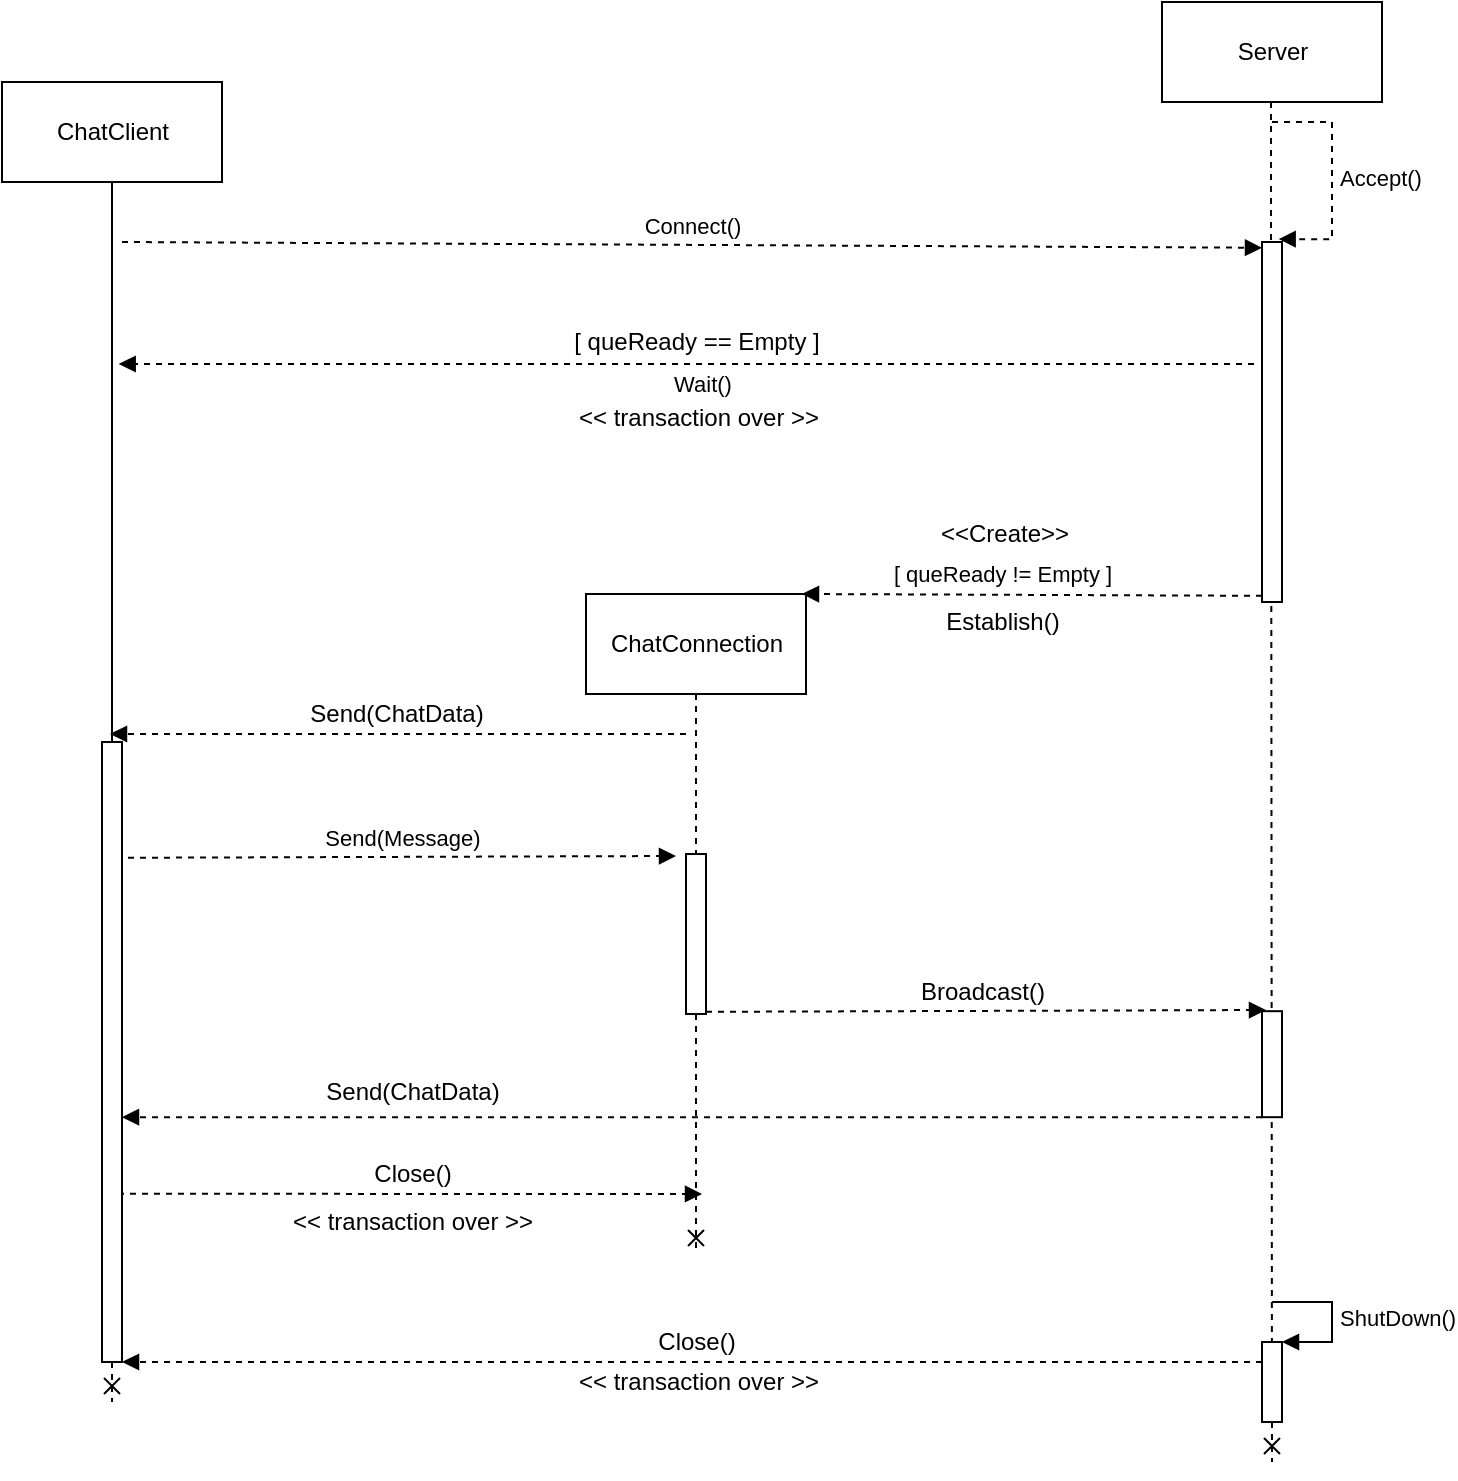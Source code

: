 <mxfile version="18.0.6" type="device"><diagram id="kgpKYQtTHZ0yAKxKKP6v" name="Page-1"><mxGraphModel dx="1029" dy="807" grid="1" gridSize="10" guides="1" tooltips="1" connect="1" arrows="1" fold="1" page="1" pageScale="1" pageWidth="850" pageHeight="1100" math="0" shadow="0"><root><mxCell id="0"/><mxCell id="1" parent="0"/><mxCell id="aEWCP9tpHu0065qT-RUo-8" style="edgeStyle=orthogonalEdgeStyle;rounded=0;orthogonalLoop=1;jettySize=auto;html=1;exitX=0.5;exitY=1;exitDx=0;exitDy=0;dashed=1;endArrow=none;endFill=0;" parent="1" source="aEWCP9tpHu0065qT-RUo-3" edge="1"><mxGeometry relative="1" as="geometry"><mxPoint x="105" y="630" as="targetPoint"/></mxGeometry></mxCell><mxCell id="aEWCP9tpHu0065qT-RUo-3" value="ChatClient" style="html=1;" parent="1" vertex="1"><mxGeometry x="50" y="70" width="110" height="50" as="geometry"/></mxCell><mxCell id="aEWCP9tpHu0065qT-RUo-4" value="Server" style="html=1;" parent="1" vertex="1"><mxGeometry x="630" y="30" width="110" height="50" as="geometry"/></mxCell><mxCell id="aEWCP9tpHu0065qT-RUo-5" value="ChatConnection" style="html=1;" parent="1" vertex="1"><mxGeometry x="342" y="326" width="110" height="50" as="geometry"/></mxCell><mxCell id="aEWCP9tpHu0065qT-RUo-10" style="edgeStyle=orthogonalEdgeStyle;rounded=0;orthogonalLoop=1;jettySize=auto;html=1;exitX=0.5;exitY=1;exitDx=0;exitDy=0;dashed=1;endArrow=none;endFill=0;startArrow=none;" parent="1" edge="1"><mxGeometry relative="1" as="geometry"><mxPoint x="105" y="630" as="targetPoint"/><mxPoint x="105" y="210" as="sourcePoint"/><Array as="points"><mxPoint x="105" y="120"/><mxPoint x="105" y="120"/></Array></mxGeometry></mxCell><mxCell id="aEWCP9tpHu0065qT-RUo-11" style="edgeStyle=orthogonalEdgeStyle;rounded=0;orthogonalLoop=1;jettySize=auto;html=1;exitX=0.5;exitY=1;exitDx=0;exitDy=0;dashed=1;endArrow=cross;endFill=0;startArrow=none;" parent="1" source="1AKGnOUTew_ny96lc6TQ-67" edge="1"><mxGeometry relative="1" as="geometry"><mxPoint x="105" y="730" as="targetPoint"/><mxPoint x="105" y="80" as="sourcePoint"/><Array as="points"><mxPoint x="105" y="140"/><mxPoint x="105" y="140"/></Array></mxGeometry></mxCell><mxCell id="aEWCP9tpHu0065qT-RUo-13" style="edgeStyle=orthogonalEdgeStyle;rounded=0;orthogonalLoop=1;jettySize=auto;html=1;exitX=0.5;exitY=1;exitDx=0;exitDy=0;dashed=1;endArrow=cross;endFill=0;" parent="1" edge="1"><mxGeometry relative="1" as="geometry"><mxPoint x="685" y="760" as="targetPoint"/><mxPoint x="684.5" y="80" as="sourcePoint"/><Array as="points"><mxPoint x="684.5" y="140"/><mxPoint x="684.5" y="140"/></Array></mxGeometry></mxCell><mxCell id="aEWCP9tpHu0065qT-RUo-14" style="edgeStyle=orthogonalEdgeStyle;rounded=0;orthogonalLoop=1;jettySize=auto;html=1;exitX=0.5;exitY=1;exitDx=0;exitDy=0;dashed=1;endArrow=cross;endFill=0;startArrow=none;" parent="1" source="1AKGnOUTew_ny96lc6TQ-20" edge="1"><mxGeometry relative="1" as="geometry"><mxPoint x="397" y="656" as="targetPoint"/><mxPoint x="397" y="506" as="sourcePoint"/><Array as="points"/></mxGeometry></mxCell><mxCell id="aEWCP9tpHu0065qT-RUo-29" value="" style="html=1;points=[];perimeter=orthogonalPerimeter;" parent="1" vertex="1"><mxGeometry x="680" y="150" width="10" height="180" as="geometry"/></mxCell><mxCell id="aEWCP9tpHu0065qT-RUo-30" value="Accept()" style="edgeStyle=orthogonalEdgeStyle;html=1;align=left;spacingLeft=2;endArrow=block;rounded=0;dashed=1;entryX=0.833;entryY=-0.008;entryDx=0;entryDy=0;entryPerimeter=0;" parent="1" target="aEWCP9tpHu0065qT-RUo-29" edge="1"><mxGeometry relative="1" as="geometry"><mxPoint x="685" y="90" as="sourcePoint"/><Array as="points"><mxPoint x="715" y="90"/><mxPoint x="715" y="149"/></Array><mxPoint x="685" y="130" as="targetPoint"/></mxGeometry></mxCell><mxCell id="aEWCP9tpHu0065qT-RUo-46" value="Connect()" style="html=1;verticalAlign=bottom;endArrow=block;rounded=0;dashed=1;entryX=0;entryY=0.016;entryDx=0;entryDy=0;entryPerimeter=0;" parent="1" target="aEWCP9tpHu0065qT-RUo-29" edge="1"><mxGeometry width="80" relative="1" as="geometry"><mxPoint x="110" y="150" as="sourcePoint"/><mxPoint x="670" y="144" as="targetPoint"/></mxGeometry></mxCell><mxCell id="1AKGnOUTew_ny96lc6TQ-17" value="" style="html=1;verticalAlign=bottom;endArrow=block;rounded=0;dashed=1;" parent="1" edge="1"><mxGeometry x="0.043" y="24" width="80" relative="1" as="geometry"><mxPoint x="680" y="326.9" as="sourcePoint"/><mxPoint x="450" y="326" as="targetPoint"/><mxPoint as="offset"/></mxGeometry></mxCell><mxCell id="1AKGnOUTew_ny96lc6TQ-25" value="&amp;lt;&amp;lt;Create&amp;gt;&amp;gt;" style="text;html=1;align=center;verticalAlign=middle;resizable=0;points=[];autosize=1;strokeColor=none;fillColor=none;" parent="1" vertex="1"><mxGeometry x="511" y="286" width="80" height="20" as="geometry"/></mxCell><mxCell id="1AKGnOUTew_ny96lc6TQ-31" value="" style="edgeStyle=orthogonalEdgeStyle;rounded=0;orthogonalLoop=1;jettySize=auto;html=1;exitX=0.5;exitY=1;exitDx=0;exitDy=0;dashed=1;endArrow=none;endFill=0;startArrow=none;" parent="1" source="aEWCP9tpHu0065qT-RUo-5" target="1AKGnOUTew_ny96lc6TQ-20" edge="1"><mxGeometry relative="1" as="geometry"><mxPoint x="396.5" y="926" as="targetPoint"/><mxPoint x="397" y="376" as="sourcePoint"/><Array as="points"/></mxGeometry></mxCell><mxCell id="1AKGnOUTew_ny96lc6TQ-32" value="" style="html=1;verticalAlign=bottom;endArrow=block;rounded=0;dashed=1;" parent="1" edge="1"><mxGeometry x="-0.001" y="20" width="80" relative="1" as="geometry"><mxPoint x="392" y="396" as="sourcePoint"/><mxPoint x="104" y="396" as="targetPoint"/><mxPoint as="offset"/></mxGeometry></mxCell><mxCell id="1AKGnOUTew_ny96lc6TQ-33" value="Send(ChatData)" style="text;html=1;align=center;verticalAlign=middle;resizable=0;points=[];autosize=1;strokeColor=none;fillColor=none;" parent="1" vertex="1"><mxGeometry x="197" y="376" width="100" height="20" as="geometry"/></mxCell><mxCell id="1AKGnOUTew_ny96lc6TQ-36" value="Send(Message)" style="html=1;verticalAlign=bottom;endArrow=block;rounded=0;dashed=1;" parent="1" edge="1"><mxGeometry x="0.021" width="80" relative="1" as="geometry"><mxPoint x="107" y="457.9" as="sourcePoint"/><mxPoint x="387" y="457" as="targetPoint"/><mxPoint as="offset"/></mxGeometry></mxCell><mxCell id="1AKGnOUTew_ny96lc6TQ-42" value="" style="html=1;verticalAlign=bottom;endArrow=block;rounded=0;dashed=1;" parent="1" edge="1"><mxGeometry x="0.072" y="10" width="80" relative="1" as="geometry"><mxPoint x="402" y="534.9" as="sourcePoint"/><mxPoint x="682" y="534" as="targetPoint"/><mxPoint x="-1" as="offset"/></mxGeometry></mxCell><mxCell id="1AKGnOUTew_ny96lc6TQ-20" value="" style="html=1;points=[];perimeter=orthogonalPerimeter;" parent="1" vertex="1"><mxGeometry x="392" y="456" width="10" height="80" as="geometry"/></mxCell><mxCell id="1AKGnOUTew_ny96lc6TQ-43" value="Broadcast()" style="text;html=1;align=center;verticalAlign=middle;resizable=0;points=[];autosize=1;strokeColor=none;fillColor=none;" parent="1" vertex="1"><mxGeometry x="500" y="514.59" width="80" height="20" as="geometry"/></mxCell><mxCell id="1AKGnOUTew_ny96lc6TQ-44" value="" style="html=1;verticalAlign=bottom;endArrow=block;rounded=0;dashed=1;" parent="1" edge="1"><mxGeometry x="-0.001" y="20" width="80" relative="1" as="geometry"><mxPoint x="680.0" y="587.59" as="sourcePoint"/><mxPoint x="110" y="587.59" as="targetPoint"/><mxPoint as="offset"/></mxGeometry></mxCell><mxCell id="1AKGnOUTew_ny96lc6TQ-45" value="" style="html=1;points=[];perimeter=orthogonalPerimeter;" parent="1" vertex="1"><mxGeometry x="680" y="534.59" width="10" height="53" as="geometry"/></mxCell><mxCell id="1AKGnOUTew_ny96lc6TQ-51" value="Send(ChatData)" style="text;html=1;align=center;verticalAlign=middle;resizable=0;points=[];autosize=1;strokeColor=none;fillColor=none;" parent="1" vertex="1"><mxGeometry x="205" y="565" width="100" height="20" as="geometry"/></mxCell><mxCell id="1AKGnOUTew_ny96lc6TQ-52" value="" style="html=1;verticalAlign=bottom;endArrow=block;rounded=0;dashed=1;" parent="1" edge="1"><mxGeometry x="-0.096" y="16" width="80" relative="1" as="geometry"><mxPoint x="108" y="625.9" as="sourcePoint"/><mxPoint x="400" y="626" as="targetPoint"/><mxPoint as="offset"/></mxGeometry></mxCell><mxCell id="1AKGnOUTew_ny96lc6TQ-53" value="&lt;span style=&quot;font-size: 11px; text-align: left; background-color: rgb(255, 255, 255);&quot;&gt;[ queReady != Empty ]&lt;/span&gt;" style="text;html=1;align=center;verticalAlign=middle;resizable=0;points=[];autosize=1;strokeColor=none;fillColor=none;" parent="1" vertex="1"><mxGeometry x="490" y="306" width="120" height="20" as="geometry"/></mxCell><mxCell id="1AKGnOUTew_ny96lc6TQ-54" value="Wait()" style="html=1;verticalAlign=bottom;endArrow=block;rounded=0;dashed=1;exitX=0;exitY=0.318;exitDx=0;exitDy=0;exitPerimeter=0;" parent="1" edge="1"><mxGeometry x="-0.028" y="19" width="80" relative="1" as="geometry"><mxPoint x="676" y="210.96" as="sourcePoint"/><mxPoint x="108.353" y="211" as="targetPoint"/><mxPoint as="offset"/></mxGeometry></mxCell><mxCell id="1AKGnOUTew_ny96lc6TQ-55" value="[ queReady == Empty ]" style="text;html=1;align=center;verticalAlign=middle;resizable=0;points=[];autosize=1;strokeColor=none;fillColor=none;" parent="1" vertex="1"><mxGeometry x="327" y="190" width="140" height="20" as="geometry"/></mxCell><mxCell id="1AKGnOUTew_ny96lc6TQ-58" value="&amp;lt;&amp;lt; transaction over &amp;gt;&amp;gt;" style="text;html=1;align=center;verticalAlign=middle;resizable=0;points=[];autosize=1;strokeColor=none;fillColor=none;" parent="1" vertex="1"><mxGeometry x="185" y="630" width="140" height="20" as="geometry"/></mxCell><mxCell id="1AKGnOUTew_ny96lc6TQ-60" value="&amp;lt;&amp;lt; transaction over &amp;gt;&amp;gt;" style="text;html=1;align=center;verticalAlign=middle;resizable=0;points=[];autosize=1;strokeColor=none;fillColor=none;" parent="1" vertex="1"><mxGeometry x="328" y="228" width="140" height="20" as="geometry"/></mxCell><mxCell id="1AKGnOUTew_ny96lc6TQ-62" value="" style="html=1;points=[];perimeter=orthogonalPerimeter;" parent="1" vertex="1"><mxGeometry x="680" y="700" width="10" height="40" as="geometry"/></mxCell><mxCell id="1AKGnOUTew_ny96lc6TQ-63" value="ShutDown()" style="edgeStyle=orthogonalEdgeStyle;html=1;align=left;spacingLeft=2;endArrow=block;rounded=0;entryX=1;entryY=0;" parent="1" target="1AKGnOUTew_ny96lc6TQ-62" edge="1"><mxGeometry relative="1" as="geometry"><mxPoint x="685" y="680" as="sourcePoint"/><Array as="points"><mxPoint x="715" y="680"/></Array></mxGeometry></mxCell><mxCell id="1AKGnOUTew_ny96lc6TQ-64" value="" style="html=1;verticalAlign=bottom;endArrow=block;rounded=0;dashed=1;" parent="1" edge="1"><mxGeometry x="-0.001" y="20" width="80" relative="1" as="geometry"><mxPoint x="680.0" y="710.0" as="sourcePoint"/><mxPoint x="110" y="710.0" as="targetPoint"/><mxPoint as="offset"/></mxGeometry></mxCell><mxCell id="1AKGnOUTew_ny96lc6TQ-65" value="Close()" style="text;html=1;align=center;verticalAlign=middle;resizable=0;points=[];autosize=1;strokeColor=none;fillColor=none;" parent="1" vertex="1"><mxGeometry x="372" y="690" width="50" height="20" as="geometry"/></mxCell><mxCell id="1AKGnOUTew_ny96lc6TQ-66" value="&amp;lt;&amp;lt; transaction over &amp;gt;&amp;gt;" style="text;html=1;align=center;verticalAlign=middle;resizable=0;points=[];autosize=1;strokeColor=none;fillColor=none;" parent="1" vertex="1"><mxGeometry x="328" y="710" width="140" height="20" as="geometry"/></mxCell><mxCell id="1AKGnOUTew_ny96lc6TQ-67" value="" style="html=1;points=[];perimeter=orthogonalPerimeter;" parent="1" vertex="1"><mxGeometry x="100" y="400" width="10" height="310" as="geometry"/></mxCell><mxCell id="1AKGnOUTew_ny96lc6TQ-68" value="" style="edgeStyle=orthogonalEdgeStyle;rounded=0;orthogonalLoop=1;jettySize=auto;html=1;exitX=0.5;exitY=1;exitDx=0;exitDy=0;dashed=1;endArrow=none;endFill=0;" parent="1" source="aEWCP9tpHu0065qT-RUo-3" target="1AKGnOUTew_ny96lc6TQ-67" edge="1"><mxGeometry relative="1" as="geometry"><mxPoint x="105" y="730" as="targetPoint"/><mxPoint x="105" y="120" as="sourcePoint"/><Array as="points"/></mxGeometry></mxCell><mxCell id="1AKGnOUTew_ny96lc6TQ-69" value="Establish()" style="text;html=1;align=center;verticalAlign=middle;resizable=0;points=[];autosize=1;strokeColor=none;fillColor=none;" parent="1" vertex="1"><mxGeometry x="515" y="330" width="70" height="20" as="geometry"/></mxCell><mxCell id="1AKGnOUTew_ny96lc6TQ-70" value="Close()" style="text;html=1;align=center;verticalAlign=middle;resizable=0;points=[];autosize=1;strokeColor=none;fillColor=none;" parent="1" vertex="1"><mxGeometry x="230" y="606" width="50" height="20" as="geometry"/></mxCell><mxCell id="1AKGnOUTew_ny96lc6TQ-72" value="" style="edgeStyle=orthogonalEdgeStyle;rounded=0;orthogonalLoop=1;jettySize=auto;html=1;exitX=0.5;exitY=1;exitDx=0;exitDy=0;dashed=1;endArrow=none;endFill=0;" parent="1" source="aEWCP9tpHu0065qT-RUo-3" edge="1"><mxGeometry relative="1" as="geometry"><mxPoint x="105" y="150" as="targetPoint"/><mxPoint x="105" y="120" as="sourcePoint"/><Array as="points"/></mxGeometry></mxCell></root></mxGraphModel></diagram></mxfile>